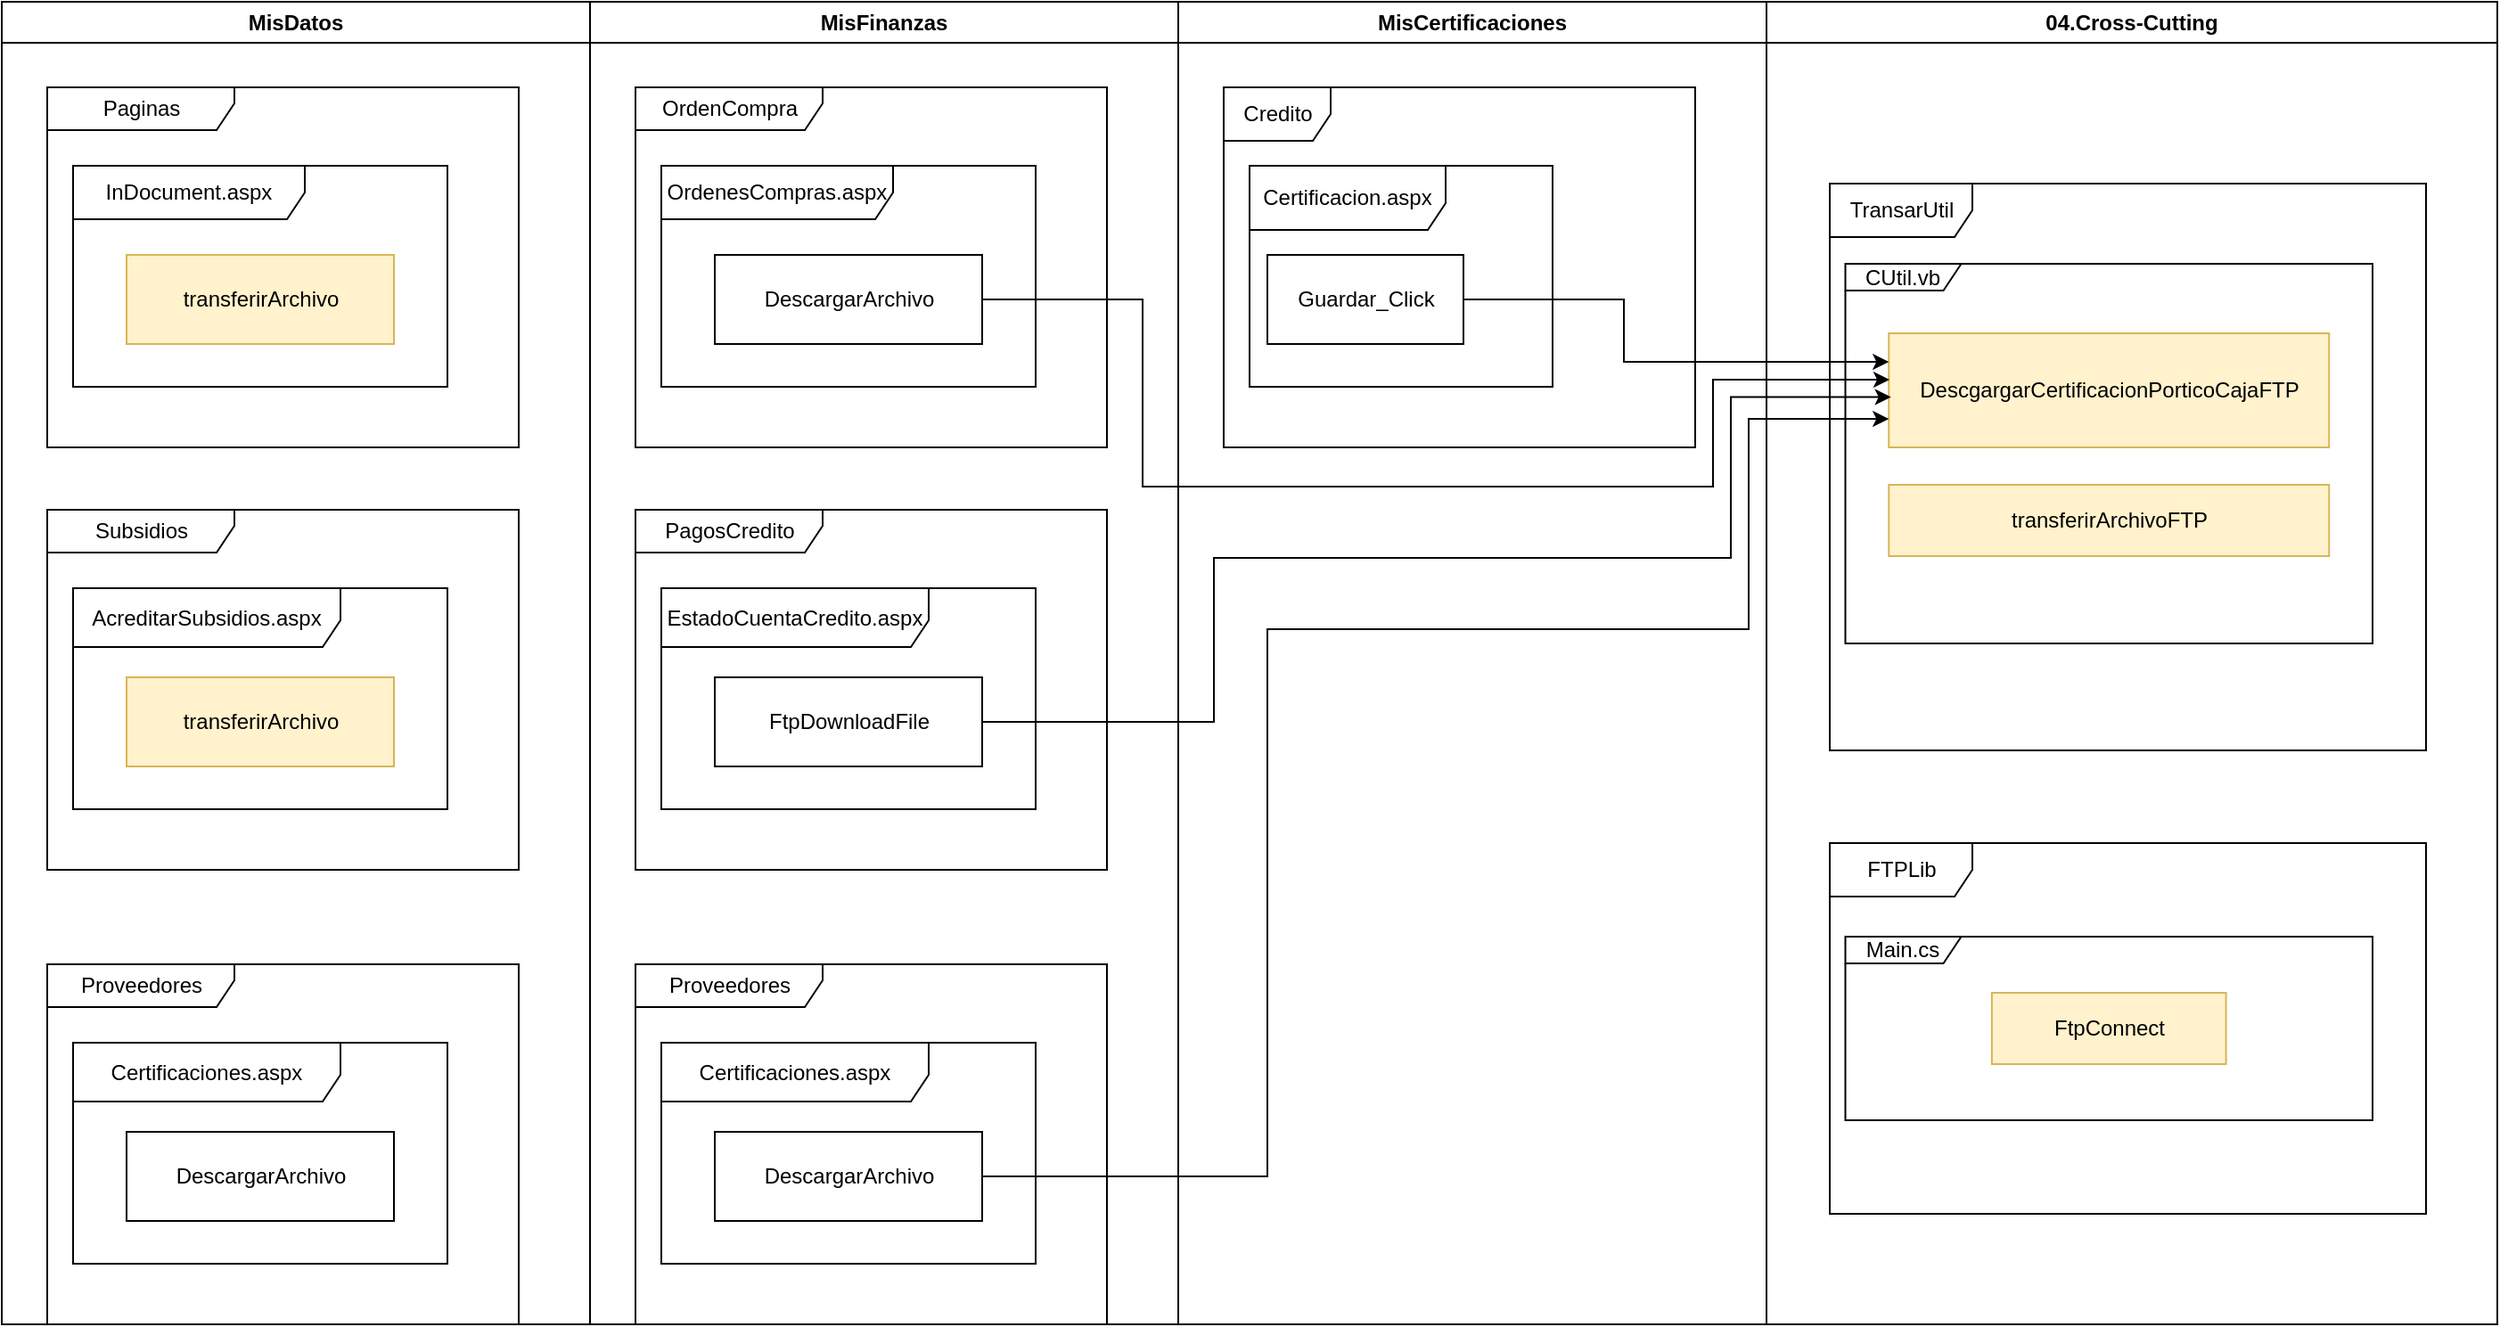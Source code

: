 <mxfile version="13.3.0" type="github">
  <diagram name="Page-1" id="e7e014a7-5840-1c2e-5031-d8a46d1fe8dd">
    <mxGraphModel dx="2286" dy="637" grid="1" gridSize="10" guides="1" tooltips="1" connect="1" arrows="1" fold="1" page="1" pageScale="1" pageWidth="1169" pageHeight="826" background="#ffffff" math="0" shadow="0">
      <root>
        <mxCell id="0" />
        <mxCell id="1" parent="0" />
        <mxCell id="2" value="MisCertificaciones" style="swimlane;whiteSpace=wrap" parent="1" vertex="1">
          <mxGeometry x="110" y="128" width="330" height="742" as="geometry" />
        </mxCell>
        <mxCell id="z6HRuHsra1VzPBBbZyOo-50" value="Credito" style="shape=umlFrame;whiteSpace=wrap;html=1;" vertex="1" parent="2">
          <mxGeometry x="25.5" y="48" width="264.5" height="202" as="geometry" />
        </mxCell>
        <mxCell id="z6HRuHsra1VzPBBbZyOo-51" value="Certificacion.aspx" style="shape=umlFrame;whiteSpace=wrap;html=1;width=110;height=36;" vertex="1" parent="2">
          <mxGeometry x="40" y="92" width="170" height="124" as="geometry" />
        </mxCell>
        <mxCell id="z6HRuHsra1VzPBBbZyOo-52" value="Guardar_Click" style="html=1;" vertex="1" parent="2">
          <mxGeometry x="50" y="142" width="110" height="50" as="geometry" />
        </mxCell>
        <mxCell id="3" value="04.Cross-Cutting" style="swimlane;whiteSpace=wrap;startSize=23;" parent="1" vertex="1">
          <mxGeometry x="440" y="128" width="410" height="742" as="geometry" />
        </mxCell>
        <mxCell id="z6HRuHsra1VzPBBbZyOo-41" value="TransarUtil" style="shape=umlFrame;whiteSpace=wrap;html=1;width=80;height=30;" vertex="1" parent="3">
          <mxGeometry x="35.5" y="102" width="334.5" height="318" as="geometry" />
        </mxCell>
        <mxCell id="z6HRuHsra1VzPBBbZyOo-42" value="CUtil.vb" style="shape=umlFrame;whiteSpace=wrap;html=1;width=65;height=15;" vertex="1" parent="3">
          <mxGeometry x="44.25" y="147" width="295.75" height="213" as="geometry" />
        </mxCell>
        <mxCell id="z6HRuHsra1VzPBBbZyOo-43" value="DescgargarCertificacionPorticoCajaFTP" style="html=1;fillColor=#fff2cc;strokeColor=#d6b656;" vertex="1" parent="3">
          <mxGeometry x="68.62" y="186" width="247" height="64" as="geometry" />
        </mxCell>
        <mxCell id="z6HRuHsra1VzPBBbZyOo-45" value="FTPLib" style="shape=umlFrame;whiteSpace=wrap;html=1;width=80;height=30;" vertex="1" parent="3">
          <mxGeometry x="35.5" y="472" width="334.5" height="208" as="geometry" />
        </mxCell>
        <mxCell id="z6HRuHsra1VzPBBbZyOo-46" value="Main.cs" style="shape=umlFrame;whiteSpace=wrap;html=1;width=65;height=15;" vertex="1" parent="3">
          <mxGeometry x="44.25" y="524.5" width="295.75" height="103" as="geometry" />
        </mxCell>
        <mxCell id="z6HRuHsra1VzPBBbZyOo-47" value="FtpConnect" style="html=1;fillColor=#fff2cc;strokeColor=#d6b656;" vertex="1" parent="3">
          <mxGeometry x="126.43" y="556" width="131.37" height="40" as="geometry" />
        </mxCell>
        <mxCell id="z6HRuHsra1VzPBBbZyOo-49" value="transferirArchivoFTP" style="html=1;fillColor=#fff2cc;strokeColor=#d6b656;" vertex="1" parent="3">
          <mxGeometry x="68.63" y="271" width="247" height="40" as="geometry" />
        </mxCell>
        <mxCell id="z6HRuHsra1VzPBBbZyOo-57" value="MisFinanzas" style="swimlane;whiteSpace=wrap" vertex="1" parent="1">
          <mxGeometry x="-220" y="128" width="330" height="742" as="geometry" />
        </mxCell>
        <mxCell id="z6HRuHsra1VzPBBbZyOo-58" value="OrdenCompra" style="shape=umlFrame;whiteSpace=wrap;html=1;width=105;height=24;" vertex="1" parent="z6HRuHsra1VzPBBbZyOo-57">
          <mxGeometry x="25.5" y="48" width="264.5" height="202" as="geometry" />
        </mxCell>
        <mxCell id="z6HRuHsra1VzPBBbZyOo-59" value="OrdenesCompras.aspx" style="shape=umlFrame;whiteSpace=wrap;html=1;width=130;height=30;" vertex="1" parent="z6HRuHsra1VzPBBbZyOo-57">
          <mxGeometry x="40" y="92" width="210" height="124" as="geometry" />
        </mxCell>
        <mxCell id="z6HRuHsra1VzPBBbZyOo-60" value="DescargarArchivo" style="html=1;" vertex="1" parent="z6HRuHsra1VzPBBbZyOo-57">
          <mxGeometry x="70" y="142" width="150" height="50" as="geometry" />
        </mxCell>
        <mxCell id="z6HRuHsra1VzPBBbZyOo-64" value="PagosCredito" style="shape=umlFrame;whiteSpace=wrap;html=1;width=105;height=24;" vertex="1" parent="z6HRuHsra1VzPBBbZyOo-57">
          <mxGeometry x="25.5" y="285" width="264.5" height="202" as="geometry" />
        </mxCell>
        <mxCell id="z6HRuHsra1VzPBBbZyOo-65" value="EstadoCuentaCredito.aspx" style="shape=umlFrame;whiteSpace=wrap;html=1;width=150;height=33;" vertex="1" parent="z6HRuHsra1VzPBBbZyOo-57">
          <mxGeometry x="40" y="329" width="210" height="124" as="geometry" />
        </mxCell>
        <mxCell id="z6HRuHsra1VzPBBbZyOo-66" value="FtpDownloadFile" style="html=1;" vertex="1" parent="z6HRuHsra1VzPBBbZyOo-57">
          <mxGeometry x="70" y="379" width="150" height="50" as="geometry" />
        </mxCell>
        <mxCell id="z6HRuHsra1VzPBBbZyOo-67" value="Proveedores" style="shape=umlFrame;whiteSpace=wrap;html=1;width=105;height=24;" vertex="1" parent="z6HRuHsra1VzPBBbZyOo-57">
          <mxGeometry x="25.5" y="540" width="264.5" height="202" as="geometry" />
        </mxCell>
        <mxCell id="z6HRuHsra1VzPBBbZyOo-68" value="Certificaciones.aspx" style="shape=umlFrame;whiteSpace=wrap;html=1;width=150;height=33;" vertex="1" parent="z6HRuHsra1VzPBBbZyOo-57">
          <mxGeometry x="40" y="584" width="210" height="124" as="geometry" />
        </mxCell>
        <mxCell id="z6HRuHsra1VzPBBbZyOo-69" value="DescargarArchivo" style="html=1;" vertex="1" parent="z6HRuHsra1VzPBBbZyOo-57">
          <mxGeometry x="70" y="634" width="150" height="50" as="geometry" />
        </mxCell>
        <mxCell id="z6HRuHsra1VzPBBbZyOo-70" style="edgeStyle=orthogonalEdgeStyle;rounded=0;orthogonalLoop=1;jettySize=auto;html=1;entryX=0;entryY=0.25;entryDx=0;entryDy=0;" edge="1" parent="1" source="z6HRuHsra1VzPBBbZyOo-52" target="z6HRuHsra1VzPBBbZyOo-43">
          <mxGeometry relative="1" as="geometry">
            <Array as="points">
              <mxPoint x="360" y="295" />
              <mxPoint x="360" y="330" />
            </Array>
          </mxGeometry>
        </mxCell>
        <mxCell id="z6HRuHsra1VzPBBbZyOo-71" style="edgeStyle=orthogonalEdgeStyle;rounded=0;orthogonalLoop=1;jettySize=auto;html=1;" edge="1" parent="1" source="z6HRuHsra1VzPBBbZyOo-60">
          <mxGeometry relative="1" as="geometry">
            <mxPoint x="509" y="340" as="targetPoint" />
            <Array as="points">
              <mxPoint x="90" y="295" />
              <mxPoint x="90" y="400" />
              <mxPoint x="410" y="400" />
              <mxPoint x="410" y="340" />
            </Array>
          </mxGeometry>
        </mxCell>
        <mxCell id="z6HRuHsra1VzPBBbZyOo-72" style="edgeStyle=orthogonalEdgeStyle;rounded=0;orthogonalLoop=1;jettySize=auto;html=1;entryX=0.005;entryY=0.559;entryDx=0;entryDy=0;entryPerimeter=0;exitX=1;exitY=0.5;exitDx=0;exitDy=0;" edge="1" parent="1" source="z6HRuHsra1VzPBBbZyOo-66" target="z6HRuHsra1VzPBBbZyOo-43">
          <mxGeometry relative="1" as="geometry">
            <Array as="points">
              <mxPoint x="130" y="532" />
              <mxPoint x="130" y="440" />
              <mxPoint x="420" y="440" />
              <mxPoint x="420" y="350" />
            </Array>
          </mxGeometry>
        </mxCell>
        <mxCell id="z6HRuHsra1VzPBBbZyOo-74" style="edgeStyle=orthogonalEdgeStyle;rounded=0;orthogonalLoop=1;jettySize=auto;html=1;entryX=0;entryY=0.75;entryDx=0;entryDy=0;" edge="1" parent="1" source="z6HRuHsra1VzPBBbZyOo-69" target="z6HRuHsra1VzPBBbZyOo-43">
          <mxGeometry relative="1" as="geometry">
            <Array as="points">
              <mxPoint x="160" y="787" />
              <mxPoint x="160" y="480" />
              <mxPoint x="430" y="480" />
              <mxPoint x="430" y="362" />
            </Array>
          </mxGeometry>
        </mxCell>
        <mxCell id="z6HRuHsra1VzPBBbZyOo-75" value="MisDatos" style="swimlane;whiteSpace=wrap" vertex="1" parent="1">
          <mxGeometry x="-550" y="128" width="330" height="742" as="geometry" />
        </mxCell>
        <mxCell id="z6HRuHsra1VzPBBbZyOo-76" value="Paginas" style="shape=umlFrame;whiteSpace=wrap;html=1;width=105;height=24;" vertex="1" parent="z6HRuHsra1VzPBBbZyOo-75">
          <mxGeometry x="25.5" y="48" width="264.5" height="202" as="geometry" />
        </mxCell>
        <mxCell id="z6HRuHsra1VzPBBbZyOo-77" value="InDocument.aspx" style="shape=umlFrame;whiteSpace=wrap;html=1;width=130;height=30;" vertex="1" parent="z6HRuHsra1VzPBBbZyOo-75">
          <mxGeometry x="40" y="92" width="210" height="124" as="geometry" />
        </mxCell>
        <mxCell id="z6HRuHsra1VzPBBbZyOo-78" value="transferirArchivo" style="html=1;fillColor=#fff2cc;strokeColor=#d6b656;" vertex="1" parent="z6HRuHsra1VzPBBbZyOo-75">
          <mxGeometry x="70" y="142" width="150" height="50" as="geometry" />
        </mxCell>
        <mxCell id="z6HRuHsra1VzPBBbZyOo-79" value="Subsidios" style="shape=umlFrame;whiteSpace=wrap;html=1;width=105;height=24;" vertex="1" parent="z6HRuHsra1VzPBBbZyOo-75">
          <mxGeometry x="25.5" y="285" width="264.5" height="202" as="geometry" />
        </mxCell>
        <mxCell id="z6HRuHsra1VzPBBbZyOo-80" value="AcreditarSubsidios.aspx" style="shape=umlFrame;whiteSpace=wrap;html=1;width=150;height=33;" vertex="1" parent="z6HRuHsra1VzPBBbZyOo-75">
          <mxGeometry x="40" y="329" width="210" height="124" as="geometry" />
        </mxCell>
        <mxCell id="z6HRuHsra1VzPBBbZyOo-81" value="transferirArchivo" style="html=1;fillColor=#fff2cc;strokeColor=#d6b656;" vertex="1" parent="z6HRuHsra1VzPBBbZyOo-75">
          <mxGeometry x="70" y="379" width="150" height="50" as="geometry" />
        </mxCell>
        <mxCell id="z6HRuHsra1VzPBBbZyOo-82" value="Proveedores" style="shape=umlFrame;whiteSpace=wrap;html=1;width=105;height=24;" vertex="1" parent="z6HRuHsra1VzPBBbZyOo-75">
          <mxGeometry x="25.5" y="540" width="264.5" height="202" as="geometry" />
        </mxCell>
        <mxCell id="z6HRuHsra1VzPBBbZyOo-83" value="Certificaciones.aspx" style="shape=umlFrame;whiteSpace=wrap;html=1;width=150;height=33;" vertex="1" parent="z6HRuHsra1VzPBBbZyOo-75">
          <mxGeometry x="40" y="584" width="210" height="124" as="geometry" />
        </mxCell>
        <mxCell id="z6HRuHsra1VzPBBbZyOo-84" value="DescargarArchivo" style="html=1;" vertex="1" parent="z6HRuHsra1VzPBBbZyOo-75">
          <mxGeometry x="70" y="634" width="150" height="50" as="geometry" />
        </mxCell>
      </root>
    </mxGraphModel>
  </diagram>
</mxfile>
